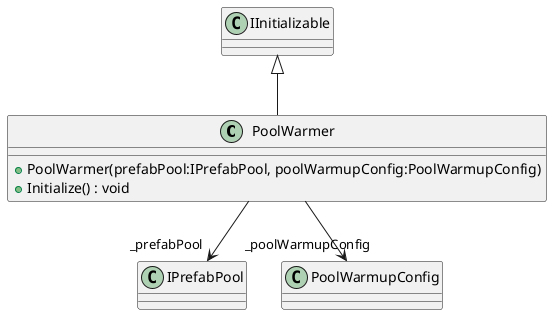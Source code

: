 @startuml
class PoolWarmer {
    + PoolWarmer(prefabPool:IPrefabPool, poolWarmupConfig:PoolWarmupConfig)
    + Initialize() : void
}
IInitializable <|-- PoolWarmer
PoolWarmer --> "_prefabPool" IPrefabPool
PoolWarmer --> "_poolWarmupConfig" PoolWarmupConfig
@enduml
